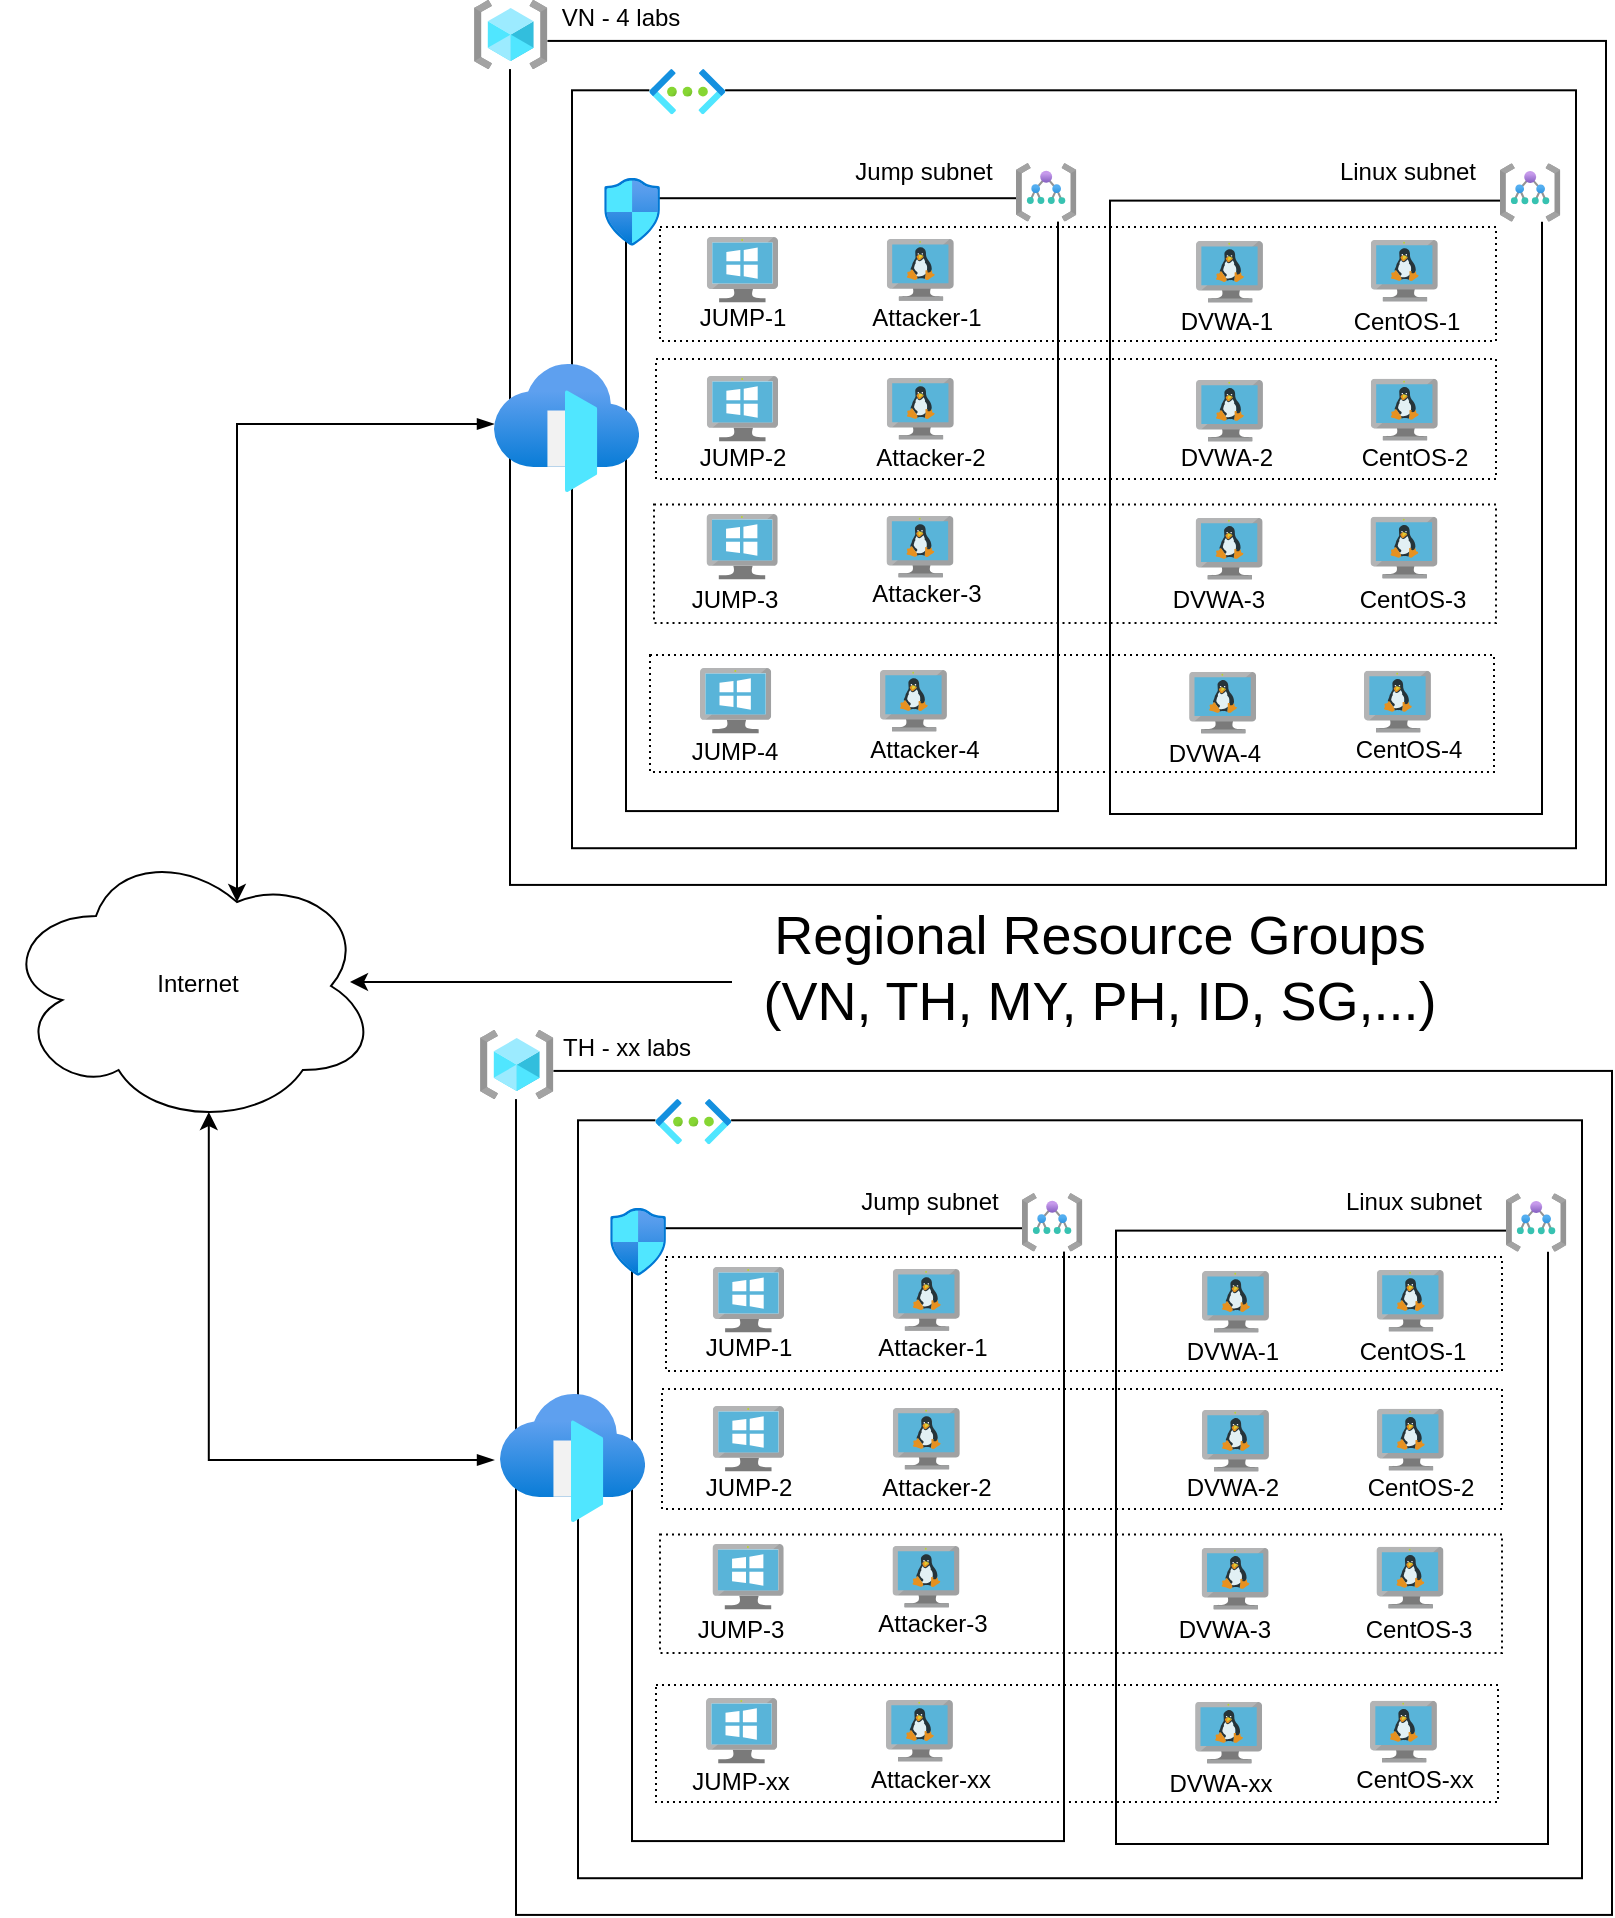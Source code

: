 <mxfile version="14.6.13" type="device"><diagram id="yqhQMRJ9cFrUa_P7cz6D" name="Page-1"><mxGraphModel dx="1350" dy="816" grid="0" gridSize="10" guides="1" tooltips="1" connect="1" arrows="1" fold="1" page="1" pageScale="1" pageWidth="850" pageHeight="1100" math="0" shadow="0"><root><mxCell id="0"/><mxCell id="1" parent="0"/><mxCell id="mgy1vtf8HPiof_QDgKG7-127" style="edgeStyle=orthogonalEdgeStyle;rounded=0;orthogonalLoop=1;jettySize=auto;html=1;" parent="1" source="mgy1vtf8HPiof_QDgKG7-111" edge="1"><mxGeometry relative="1" as="geometry"><mxPoint x="181" y="528" as="targetPoint"/><Array as="points"><mxPoint x="254" y="528"/><mxPoint x="254" y="528"/></Array></mxGeometry></mxCell><mxCell id="mgy1vtf8HPiof_QDgKG7-111" value="&lt;font style=&quot;font-size: 27px&quot;&gt;Regional Resource Groups (VN, TH, MY, PH, ID, SG,...)&lt;/font&gt;" style="text;html=1;strokeColor=none;fillColor=none;align=center;verticalAlign=middle;whiteSpace=wrap;rounded=0;" parent="1" vertex="1"><mxGeometry x="372" y="511" width="368" height="20" as="geometry"/></mxCell><mxCell id="mgy1vtf8HPiof_QDgKG7-112" value="" style="ellipse;shape=cloud;whiteSpace=wrap;html=1;" parent="1" vertex="1"><mxGeometry x="7" y="460" width="188" height="140" as="geometry"/></mxCell><mxCell id="mgy1vtf8HPiof_QDgKG7-113" value="Internet" style="text;html=1;strokeColor=none;fillColor=none;align=center;verticalAlign=middle;whiteSpace=wrap;rounded=0;" parent="1" vertex="1"><mxGeometry x="85" y="519" width="40" height="20" as="geometry"/></mxCell><mxCell id="mgy1vtf8HPiof_QDgKG7-125" style="edgeStyle=orthogonalEdgeStyle;rounded=0;orthogonalLoop=1;jettySize=auto;html=1;entryX=0.625;entryY=0.2;entryDx=0;entryDy=0;entryPerimeter=0;startArrow=blockThin;startFill=1;" parent="1" target="mgy1vtf8HPiof_QDgKG7-112" edge="1"><mxGeometry relative="1" as="geometry"><mxPoint x="253" y="249" as="sourcePoint"/><Array as="points"><mxPoint x="125" y="249"/></Array></mxGeometry></mxCell><mxCell id="mgy1vtf8HPiof_QDgKG7-126" style="edgeStyle=orthogonalEdgeStyle;rounded=0;orthogonalLoop=1;jettySize=auto;html=1;entryX=0.55;entryY=0.95;entryDx=0;entryDy=0;entryPerimeter=0;startArrow=blockThin;startFill=1;exitX=0.014;exitY=0.484;exitDx=0;exitDy=0;exitPerimeter=0;" parent="1" target="mgy1vtf8HPiof_QDgKG7-112" edge="1"><mxGeometry relative="1" as="geometry"><mxPoint x="253.016" y="766.976" as="sourcePoint"/><Array as="points"><mxPoint x="110" y="767"/></Array></mxGeometry></mxCell><mxCell id="OrmL0tu2kjpE8WH1pBMP-97" value="" style="group" parent="1" vertex="1" connectable="0"><mxGeometry x="246" y="552" width="566" height="442.46" as="geometry"/></mxCell><mxCell id="OrmL0tu2kjpE8WH1pBMP-98" value="" style="rounded=0;whiteSpace=wrap;html=1;" parent="OrmL0tu2kjpE8WH1pBMP-97" vertex="1"><mxGeometry x="18" y="20.46" width="548" height="422" as="geometry"/></mxCell><mxCell id="OrmL0tu2kjpE8WH1pBMP-99" value="linux-subnet" style="text;html=1;strokeColor=none;fillColor=none;align=center;verticalAlign=middle;whiteSpace=wrap;rounded=0;" parent="OrmL0tu2kjpE8WH1pBMP-97" vertex="1"><mxGeometry x="465" y="57.456" width="38" height="38.261" as="geometry"/></mxCell><mxCell id="OrmL0tu2kjpE8WH1pBMP-100" value="" style="aspect=fixed;html=1;points=[];align=center;image;fontSize=12;image=img/lib/azure2/general/Resource_Groups.svg;imageBackground=#ffffff;" parent="OrmL0tu2kjpE8WH1pBMP-97" vertex="1"><mxGeometry y="0.004" width="36.705" height="34.548" as="geometry"/></mxCell><mxCell id="OrmL0tu2kjpE8WH1pBMP-101" value="TH - xx labs" style="text;html=1;strokeColor=none;fillColor=none;align=center;verticalAlign=middle;whiteSpace=wrap;rounded=0;" parent="OrmL0tu2kjpE8WH1pBMP-97" vertex="1"><mxGeometry x="32" width="83" height="18.67" as="geometry"/></mxCell><mxCell id="OrmL0tu2kjpE8WH1pBMP-102" value="" style="rounded=0;whiteSpace=wrap;html=1;" parent="OrmL0tu2kjpE8WH1pBMP-97" vertex="1"><mxGeometry x="49" y="45.15" width="502" height="378.96" as="geometry"/></mxCell><mxCell id="OrmL0tu2kjpE8WH1pBMP-103" value="Linux subnet" style="text;html=1;strokeColor=none;fillColor=none;align=center;verticalAlign=middle;whiteSpace=wrap;rounded=0;" parent="OrmL0tu2kjpE8WH1pBMP-97" vertex="1"><mxGeometry x="423" y="75.47" width="88" height="20.25" as="geometry"/></mxCell><mxCell id="OrmL0tu2kjpE8WH1pBMP-104" value="" style="aspect=fixed;html=1;points=[];align=center;image;fontSize=12;image=img/lib/azure2/networking/Virtual_Networks.svg;imageBackground=#ffffff;" parent="OrmL0tu2kjpE8WH1pBMP-97" vertex="1"><mxGeometry x="87.71" y="34.547" width="37.87" height="22.609" as="geometry"/></mxCell><mxCell id="OrmL0tu2kjpE8WH1pBMP-105" value="" style="group" parent="OrmL0tu2kjpE8WH1pBMP-97" vertex="1" connectable="0"><mxGeometry x="318" y="81.63" width="225.17" height="325.37" as="geometry"/></mxCell><mxCell id="OrmL0tu2kjpE8WH1pBMP-106" value="" style="rounded=0;whiteSpace=wrap;html=1;" parent="OrmL0tu2kjpE8WH1pBMP-105" vertex="1"><mxGeometry y="18.682" width="216.0" height="306.688" as="geometry"/></mxCell><mxCell id="OrmL0tu2kjpE8WH1pBMP-107" value="" style="aspect=fixed;html=1;points=[];align=center;image;fontSize=12;image=img/lib/azure2/general/Management_Groups.svg;imageBackground=#ffffff;" parent="OrmL0tu2kjpE8WH1pBMP-105" vertex="1"><mxGeometry x="195.0" width="30.17" height="29.254" as="geometry"/></mxCell><mxCell id="OrmL0tu2kjpE8WH1pBMP-108" value="DVWA-3" style="text;html=1;strokeColor=none;fillColor=none;align=center;verticalAlign=middle;whiteSpace=wrap;rounded=0;" parent="OrmL0tu2kjpE8WH1pBMP-105" vertex="1"><mxGeometry x="27.15" y="199.787" width="55.0" height="36.28" as="geometry"/></mxCell><mxCell id="OrmL0tu2kjpE8WH1pBMP-109" value="CentOS-xx" style="text;html=1;strokeColor=none;fillColor=none;align=center;verticalAlign=middle;whiteSpace=wrap;rounded=0;" parent="OrmL0tu2kjpE8WH1pBMP-105" vertex="1"><mxGeometry x="116.77" y="275.253" width="65.31" height="36.28" as="geometry"/></mxCell><mxCell id="OrmL0tu2kjpE8WH1pBMP-110" value="DVWA-xx" style="text;html=1;strokeColor=none;fillColor=none;align=center;verticalAlign=middle;whiteSpace=wrap;rounded=0;" parent="OrmL0tu2kjpE8WH1pBMP-105" vertex="1"><mxGeometry x="25.38" y="276.852" width="55.0" height="36.28" as="geometry"/></mxCell><mxCell id="OrmL0tu2kjpE8WH1pBMP-111" value="CentOS-3" style="text;html=1;strokeColor=none;fillColor=none;align=center;verticalAlign=middle;whiteSpace=wrap;rounded=0;" parent="OrmL0tu2kjpE8WH1pBMP-105" vertex="1"><mxGeometry x="119.23" y="199.787" width="65.31" height="36.28" as="geometry"/></mxCell><mxCell id="OrmL0tu2kjpE8WH1pBMP-112" value="DVWA-1" style="text;html=1;strokeColor=none;fillColor=none;align=center;verticalAlign=middle;whiteSpace=wrap;rounded=0;" parent="OrmL0tu2kjpE8WH1pBMP-105" vertex="1"><mxGeometry x="31.3" y="61.51" width="55.0" height="36.28" as="geometry"/></mxCell><mxCell id="OrmL0tu2kjpE8WH1pBMP-113" value="CentOS-1" style="text;html=1;strokeColor=none;fillColor=none;align=center;verticalAlign=middle;whiteSpace=wrap;rounded=0;" parent="OrmL0tu2kjpE8WH1pBMP-105" vertex="1"><mxGeometry x="116.0" y="61.51" width="65.31" height="36.28" as="geometry"/></mxCell><mxCell id="OrmL0tu2kjpE8WH1pBMP-114" value="CentOS-2" style="text;html=1;strokeColor=none;fillColor=none;align=center;verticalAlign=middle;whiteSpace=wrap;rounded=0;" parent="OrmL0tu2kjpE8WH1pBMP-105" vertex="1"><mxGeometry x="120.0" y="129.351" width="65.31" height="36.28" as="geometry"/></mxCell><mxCell id="OrmL0tu2kjpE8WH1pBMP-115" value="DVWA-2" style="text;html=1;strokeColor=none;fillColor=none;align=center;verticalAlign=middle;whiteSpace=wrap;rounded=0;" parent="OrmL0tu2kjpE8WH1pBMP-105" vertex="1"><mxGeometry x="31.31" y="129.243" width="55.0" height="36.28" as="geometry"/></mxCell><mxCell id="OrmL0tu2kjpE8WH1pBMP-116" value="" style="aspect=fixed;html=1;points=[];align=center;image;fontSize=12;image=img/lib/mscae/VM_Linux.svg;dashed=1;dashPattern=1 2;fillColor=none;" parent="OrmL0tu2kjpE8WH1pBMP-105" vertex="1"><mxGeometry x="130.42" y="38.35" width="33.48" height="30.8" as="geometry"/></mxCell><mxCell id="OrmL0tu2kjpE8WH1pBMP-117" value="Jump subnet" style="text;html=1;strokeColor=none;fillColor=none;align=center;verticalAlign=middle;whiteSpace=wrap;rounded=0;" parent="OrmL0tu2kjpE8WH1pBMP-97" vertex="1"><mxGeometry x="181" y="75.38" width="88" height="20.25" as="geometry"/></mxCell><mxCell id="OrmL0tu2kjpE8WH1pBMP-118" value="" style="group" parent="OrmL0tu2kjpE8WH1pBMP-97" vertex="1" connectable="0"><mxGeometry x="76" y="81.54" width="446" height="324" as="geometry"/></mxCell><mxCell id="OrmL0tu2kjpE8WH1pBMP-119" value="" style="rounded=0;whiteSpace=wrap;html=1;dashed=1;dashPattern=1 2;fillColor=none;" parent="OrmL0tu2kjpE8WH1pBMP-118" vertex="1"><mxGeometry x="17" y="32" width="418" height="57" as="geometry"/></mxCell><mxCell id="OrmL0tu2kjpE8WH1pBMP-120" value="" style="rounded=0;whiteSpace=wrap;html=1;fillColor=none;" parent="OrmL0tu2kjpE8WH1pBMP-118" vertex="1"><mxGeometry y="17.57" width="216" height="306.43" as="geometry"/></mxCell><mxCell id="OrmL0tu2kjpE8WH1pBMP-121" value="" style="rounded=0;whiteSpace=wrap;html=1;dashed=1;dashPattern=1 2;fillColor=none;" parent="OrmL0tu2kjpE8WH1pBMP-118" vertex="1"><mxGeometry x="12" y="246" width="421" height="58.49" as="geometry"/></mxCell><mxCell id="OrmL0tu2kjpE8WH1pBMP-122" value="" style="rounded=0;whiteSpace=wrap;html=1;dashed=1;dashPattern=1 2;fillColor=none;" parent="OrmL0tu2kjpE8WH1pBMP-118" vertex="1"><mxGeometry x="14" y="170.74" width="421" height="59.26" as="geometry"/></mxCell><mxCell id="OrmL0tu2kjpE8WH1pBMP-123" value="" style="rounded=0;whiteSpace=wrap;html=1;dashed=1;dashPattern=1 2;fillColor=none;" parent="OrmL0tu2kjpE8WH1pBMP-118" vertex="1"><mxGeometry x="15" y="98" width="420" height="60" as="geometry"/></mxCell><mxCell id="OrmL0tu2kjpE8WH1pBMP-124" value="" style="aspect=fixed;html=1;points=[];align=center;image;fontSize=12;image=img/lib/azure2/general/Management_Groups.svg;imageBackground=#ffffff;" parent="OrmL0tu2kjpE8WH1pBMP-118" vertex="1"><mxGeometry x="195" width="30.17" height="29.254" as="geometry"/></mxCell><mxCell id="OrmL0tu2kjpE8WH1pBMP-125" value="JUMP-1" style="text;html=1;strokeColor=none;fillColor=none;align=center;verticalAlign=middle;whiteSpace=wrap;rounded=0;" parent="OrmL0tu2kjpE8WH1pBMP-118" vertex="1"><mxGeometry x="31.3" y="60.67" width="55" height="34.12" as="geometry"/></mxCell><mxCell id="OrmL0tu2kjpE8WH1pBMP-126" value="Attacker-2" style="text;html=1;strokeColor=none;fillColor=none;align=center;verticalAlign=middle;whiteSpace=wrap;rounded=0;" parent="OrmL0tu2kjpE8WH1pBMP-118" vertex="1"><mxGeometry x="120" y="130.65" width="65.31" height="34.12" as="geometry"/></mxCell><mxCell id="OrmL0tu2kjpE8WH1pBMP-127" value="JUMP-2" style="text;html=1;strokeColor=none;fillColor=none;align=center;verticalAlign=middle;whiteSpace=wrap;rounded=0;" parent="OrmL0tu2kjpE8WH1pBMP-118" vertex="1"><mxGeometry x="31.31" y="130.46" width="55" height="34.12" as="geometry"/></mxCell><mxCell id="OrmL0tu2kjpE8WH1pBMP-128" value="JUMP-3" style="text;html=1;strokeColor=none;fillColor=none;align=center;verticalAlign=middle;whiteSpace=wrap;rounded=0;" parent="OrmL0tu2kjpE8WH1pBMP-118" vertex="1"><mxGeometry x="27.15" y="201.06" width="55" height="34.12" as="geometry"/></mxCell><mxCell id="OrmL0tu2kjpE8WH1pBMP-129" value="Attacker-xx" style="text;html=1;strokeColor=none;fillColor=none;align=center;verticalAlign=middle;whiteSpace=wrap;rounded=0;" parent="OrmL0tu2kjpE8WH1pBMP-118" vertex="1"><mxGeometry x="116.77" y="276.39" width="65.31" height="34.12" as="geometry"/></mxCell><mxCell id="OrmL0tu2kjpE8WH1pBMP-130" value="JUMP-xx" style="text;html=1;strokeColor=none;fillColor=none;align=center;verticalAlign=middle;whiteSpace=wrap;rounded=0;" parent="OrmL0tu2kjpE8WH1pBMP-118" vertex="1"><mxGeometry x="27.15" y="277.37" width="55" height="34.12" as="geometry"/></mxCell><mxCell id="OrmL0tu2kjpE8WH1pBMP-131" value="Attacker-1" style="text;html=1;strokeColor=none;fillColor=none;align=center;verticalAlign=middle;whiteSpace=wrap;rounded=0;" parent="OrmL0tu2kjpE8WH1pBMP-118" vertex="1"><mxGeometry x="117.77" y="60.67" width="65.31" height="34.12" as="geometry"/></mxCell><mxCell id="OrmL0tu2kjpE8WH1pBMP-132" value="Attacker-3" style="text;html=1;strokeColor=none;fillColor=none;align=center;verticalAlign=middle;whiteSpace=wrap;rounded=0;" parent="OrmL0tu2kjpE8WH1pBMP-118" vertex="1"><mxGeometry x="118.35" y="198.46" width="65.31" height="34.12" as="geometry"/></mxCell><mxCell id="OrmL0tu2kjpE8WH1pBMP-133" value="" style="aspect=fixed;html=1;points=[];align=center;image;fontSize=12;image=img/lib/azure2/networking/Network_Security_Groups.svg;" parent="OrmL0tu2kjpE8WH1pBMP-118" vertex="1"><mxGeometry x="-10.93" y="7.464" width="27.931" height="33.913" as="geometry"/></mxCell><mxCell id="OrmL0tu2kjpE8WH1pBMP-134" value="" style="aspect=fixed;html=1;points=[];align=center;image;fontSize=12;image=img/lib/mscae/VirtualMachineWindows.svg;dashed=1;dashPattern=1 2;fillColor=none;" parent="OrmL0tu2kjpE8WH1pBMP-118" vertex="1"><mxGeometry x="40.43" y="37.02" width="35.6" height="32.75" as="geometry"/></mxCell><mxCell id="OrmL0tu2kjpE8WH1pBMP-135" value="" style="aspect=fixed;html=1;points=[];align=center;image;fontSize=12;image=img/lib/mscae/VM_Linux.svg;dashed=1;dashPattern=1 2;fillColor=none;" parent="OrmL0tu2kjpE8WH1pBMP-118" vertex="1"><mxGeometry x="130.42" y="38" width="33.48" height="30.8" as="geometry"/></mxCell><mxCell id="OrmL0tu2kjpE8WH1pBMP-136" value="" style="aspect=fixed;html=1;points=[];align=center;image;fontSize=12;image=img/lib/mscae/VM_Linux.svg;dashed=1;dashPattern=1 2;fillColor=none;" parent="OrmL0tu2kjpE8WH1pBMP-118" vertex="1"><mxGeometry x="285" y="38.97" width="33.48" height="30.8" as="geometry"/></mxCell><mxCell id="OrmL0tu2kjpE8WH1pBMP-137" value="" style="aspect=fixed;html=1;points=[];align=center;image;fontSize=12;image=img/lib/mscae/VM_Linux.svg;dashed=1;dashPattern=1 2;fillColor=none;" parent="OrmL0tu2kjpE8WH1pBMP-118" vertex="1"><mxGeometry x="372.42" y="107.88" width="33.48" height="30.8" as="geometry"/></mxCell><mxCell id="OrmL0tu2kjpE8WH1pBMP-138" value="" style="aspect=fixed;html=1;points=[];align=center;image;fontSize=12;image=img/lib/mscae/VirtualMachineWindows.svg;dashed=1;dashPattern=1 2;fillColor=none;" parent="OrmL0tu2kjpE8WH1pBMP-118" vertex="1"><mxGeometry x="40.43" y="106.46" width="35.6" height="32.75" as="geometry"/></mxCell><mxCell id="OrmL0tu2kjpE8WH1pBMP-139" value="" style="aspect=fixed;html=1;points=[];align=center;image;fontSize=12;image=img/lib/mscae/VM_Linux.svg;dashed=1;dashPattern=1 2;fillColor=none;" parent="OrmL0tu2kjpE8WH1pBMP-118" vertex="1"><mxGeometry x="130.42" y="107.44" width="33.48" height="30.8" as="geometry"/></mxCell><mxCell id="OrmL0tu2kjpE8WH1pBMP-140" value="" style="aspect=fixed;html=1;points=[];align=center;image;fontSize=12;image=img/lib/mscae/VM_Linux.svg;dashed=1;dashPattern=1 2;fillColor=none;" parent="OrmL0tu2kjpE8WH1pBMP-118" vertex="1"><mxGeometry x="285" y="108.41" width="33.48" height="30.8" as="geometry"/></mxCell><mxCell id="OrmL0tu2kjpE8WH1pBMP-141" value="" style="aspect=fixed;html=1;points=[];align=center;image;fontSize=12;image=img/lib/mscae/VM_Linux.svg;dashed=1;dashPattern=1 2;fillColor=none;" parent="OrmL0tu2kjpE8WH1pBMP-118" vertex="1"><mxGeometry x="372.26" y="176.88" width="33.48" height="30.8" as="geometry"/></mxCell><mxCell id="OrmL0tu2kjpE8WH1pBMP-142" value="" style="aspect=fixed;html=1;points=[];align=center;image;fontSize=12;image=img/lib/mscae/VirtualMachineWindows.svg;dashed=1;dashPattern=1 2;fillColor=none;" parent="OrmL0tu2kjpE8WH1pBMP-118" vertex="1"><mxGeometry x="40.27" y="175.46" width="35.6" height="32.75" as="geometry"/></mxCell><mxCell id="OrmL0tu2kjpE8WH1pBMP-143" value="" style="aspect=fixed;html=1;points=[];align=center;image;fontSize=12;image=img/lib/mscae/VM_Linux.svg;dashed=1;dashPattern=1 2;fillColor=none;" parent="OrmL0tu2kjpE8WH1pBMP-118" vertex="1"><mxGeometry x="130.26" y="176.44" width="33.48" height="30.8" as="geometry"/></mxCell><mxCell id="OrmL0tu2kjpE8WH1pBMP-144" value="" style="aspect=fixed;html=1;points=[];align=center;image;fontSize=12;image=img/lib/mscae/VM_Linux.svg;dashed=1;dashPattern=1 2;fillColor=none;" parent="OrmL0tu2kjpE8WH1pBMP-118" vertex="1"><mxGeometry x="284.84" y="177.41" width="33.48" height="30.8" as="geometry"/></mxCell><mxCell id="OrmL0tu2kjpE8WH1pBMP-145" value="" style="aspect=fixed;html=1;points=[];align=center;image;fontSize=12;image=img/lib/mscae/VM_Linux.svg;dashed=1;dashPattern=1 2;fillColor=none;" parent="OrmL0tu2kjpE8WH1pBMP-118" vertex="1"><mxGeometry x="368.99" y="253.88" width="33.48" height="30.8" as="geometry"/></mxCell><mxCell id="OrmL0tu2kjpE8WH1pBMP-146" value="" style="aspect=fixed;html=1;points=[];align=center;image;fontSize=12;image=img/lib/mscae/VirtualMachineWindows.svg;dashed=1;dashPattern=1 2;fillColor=none;" parent="OrmL0tu2kjpE8WH1pBMP-118" vertex="1"><mxGeometry x="37" y="252.46" width="35.6" height="32.75" as="geometry"/></mxCell><mxCell id="OrmL0tu2kjpE8WH1pBMP-147" value="" style="aspect=fixed;html=1;points=[];align=center;image;fontSize=12;image=img/lib/mscae/VM_Linux.svg;dashed=1;dashPattern=1 2;fillColor=none;" parent="OrmL0tu2kjpE8WH1pBMP-118" vertex="1"><mxGeometry x="126.99" y="253.44" width="33.48" height="30.8" as="geometry"/></mxCell><mxCell id="OrmL0tu2kjpE8WH1pBMP-148" value="" style="aspect=fixed;html=1;points=[];align=center;image;fontSize=12;image=img/lib/mscae/VM_Linux.svg;dashed=1;dashPattern=1 2;fillColor=none;" parent="OrmL0tu2kjpE8WH1pBMP-118" vertex="1"><mxGeometry x="281.57" y="254.41" width="33.48" height="30.8" as="geometry"/></mxCell><mxCell id="OrmL0tu2kjpE8WH1pBMP-149" value="" style="aspect=fixed;html=1;points=[];align=center;image;fontSize=12;image=img/lib/azure2/networking/Front_Doors.svg;" parent="OrmL0tu2kjpE8WH1pBMP-97" vertex="1"><mxGeometry x="10" y="182" width="72.54" height="64" as="geometry"/></mxCell><mxCell id="M-7-UzFnxvk76sf7mVmk-1" value="" style="group" vertex="1" connectable="0" parent="1"><mxGeometry x="243" y="37" width="566" height="442.46" as="geometry"/></mxCell><mxCell id="M-7-UzFnxvk76sf7mVmk-2" value="" style="rounded=0;whiteSpace=wrap;html=1;" vertex="1" parent="M-7-UzFnxvk76sf7mVmk-1"><mxGeometry x="18" y="20.46" width="548" height="422" as="geometry"/></mxCell><mxCell id="M-7-UzFnxvk76sf7mVmk-3" value="linux-subnet" style="text;html=1;strokeColor=none;fillColor=none;align=center;verticalAlign=middle;whiteSpace=wrap;rounded=0;" vertex="1" parent="M-7-UzFnxvk76sf7mVmk-1"><mxGeometry x="465" y="57.456" width="38" height="38.261" as="geometry"/></mxCell><mxCell id="M-7-UzFnxvk76sf7mVmk-4" value="" style="aspect=fixed;html=1;points=[];align=center;image;fontSize=12;image=img/lib/azure2/general/Resource_Groups.svg;imageBackground=#ffffff;" vertex="1" parent="M-7-UzFnxvk76sf7mVmk-1"><mxGeometry y="0.004" width="36.705" height="34.548" as="geometry"/></mxCell><mxCell id="M-7-UzFnxvk76sf7mVmk-5" value="VN - 4 labs" style="text;html=1;strokeColor=none;fillColor=none;align=center;verticalAlign=middle;whiteSpace=wrap;rounded=0;" vertex="1" parent="M-7-UzFnxvk76sf7mVmk-1"><mxGeometry x="32" width="83" height="18.67" as="geometry"/></mxCell><mxCell id="M-7-UzFnxvk76sf7mVmk-6" value="" style="rounded=0;whiteSpace=wrap;html=1;" vertex="1" parent="M-7-UzFnxvk76sf7mVmk-1"><mxGeometry x="49" y="45.15" width="502" height="378.96" as="geometry"/></mxCell><mxCell id="M-7-UzFnxvk76sf7mVmk-7" value="Linux subnet" style="text;html=1;strokeColor=none;fillColor=none;align=center;verticalAlign=middle;whiteSpace=wrap;rounded=0;" vertex="1" parent="M-7-UzFnxvk76sf7mVmk-1"><mxGeometry x="423" y="75.47" width="88" height="20.25" as="geometry"/></mxCell><mxCell id="M-7-UzFnxvk76sf7mVmk-8" value="" style="aspect=fixed;html=1;points=[];align=center;image;fontSize=12;image=img/lib/azure2/networking/Virtual_Networks.svg;imageBackground=#ffffff;" vertex="1" parent="M-7-UzFnxvk76sf7mVmk-1"><mxGeometry x="87.71" y="34.547" width="37.87" height="22.609" as="geometry"/></mxCell><mxCell id="M-7-UzFnxvk76sf7mVmk-9" value="" style="group" vertex="1" connectable="0" parent="M-7-UzFnxvk76sf7mVmk-1"><mxGeometry x="318" y="81.63" width="225.17" height="325.37" as="geometry"/></mxCell><mxCell id="M-7-UzFnxvk76sf7mVmk-10" value="" style="rounded=0;whiteSpace=wrap;html=1;" vertex="1" parent="M-7-UzFnxvk76sf7mVmk-9"><mxGeometry y="18.682" width="216.0" height="306.688" as="geometry"/></mxCell><mxCell id="M-7-UzFnxvk76sf7mVmk-11" value="" style="aspect=fixed;html=1;points=[];align=center;image;fontSize=12;image=img/lib/azure2/general/Management_Groups.svg;imageBackground=#ffffff;" vertex="1" parent="M-7-UzFnxvk76sf7mVmk-9"><mxGeometry x="195.0" width="30.17" height="29.254" as="geometry"/></mxCell><mxCell id="M-7-UzFnxvk76sf7mVmk-12" value="DVWA-3" style="text;html=1;strokeColor=none;fillColor=none;align=center;verticalAlign=middle;whiteSpace=wrap;rounded=0;" vertex="1" parent="M-7-UzFnxvk76sf7mVmk-9"><mxGeometry x="27.15" y="199.787" width="55.0" height="36.28" as="geometry"/></mxCell><mxCell id="M-7-UzFnxvk76sf7mVmk-13" value="CentOS-4" style="text;html=1;strokeColor=none;fillColor=none;align=center;verticalAlign=middle;whiteSpace=wrap;rounded=0;" vertex="1" parent="M-7-UzFnxvk76sf7mVmk-9"><mxGeometry x="116.77" y="275.253" width="65.31" height="36.28" as="geometry"/></mxCell><mxCell id="M-7-UzFnxvk76sf7mVmk-14" value="DVWA-4" style="text;html=1;strokeColor=none;fillColor=none;align=center;verticalAlign=middle;whiteSpace=wrap;rounded=0;" vertex="1" parent="M-7-UzFnxvk76sf7mVmk-9"><mxGeometry x="25.38" y="276.852" width="55.0" height="36.28" as="geometry"/></mxCell><mxCell id="M-7-UzFnxvk76sf7mVmk-15" value="CentOS-3" style="text;html=1;strokeColor=none;fillColor=none;align=center;verticalAlign=middle;whiteSpace=wrap;rounded=0;" vertex="1" parent="M-7-UzFnxvk76sf7mVmk-9"><mxGeometry x="119.23" y="199.787" width="65.31" height="36.28" as="geometry"/></mxCell><mxCell id="M-7-UzFnxvk76sf7mVmk-16" value="DVWA-1" style="text;html=1;strokeColor=none;fillColor=none;align=center;verticalAlign=middle;whiteSpace=wrap;rounded=0;" vertex="1" parent="M-7-UzFnxvk76sf7mVmk-9"><mxGeometry x="31.3" y="61.51" width="55.0" height="36.28" as="geometry"/></mxCell><mxCell id="M-7-UzFnxvk76sf7mVmk-17" value="CentOS-1" style="text;html=1;strokeColor=none;fillColor=none;align=center;verticalAlign=middle;whiteSpace=wrap;rounded=0;" vertex="1" parent="M-7-UzFnxvk76sf7mVmk-9"><mxGeometry x="116.0" y="61.51" width="65.31" height="36.28" as="geometry"/></mxCell><mxCell id="M-7-UzFnxvk76sf7mVmk-18" value="CentOS-2" style="text;html=1;strokeColor=none;fillColor=none;align=center;verticalAlign=middle;whiteSpace=wrap;rounded=0;" vertex="1" parent="M-7-UzFnxvk76sf7mVmk-9"><mxGeometry x="120.0" y="129.351" width="65.31" height="36.28" as="geometry"/></mxCell><mxCell id="M-7-UzFnxvk76sf7mVmk-19" value="DVWA-2" style="text;html=1;strokeColor=none;fillColor=none;align=center;verticalAlign=middle;whiteSpace=wrap;rounded=0;" vertex="1" parent="M-7-UzFnxvk76sf7mVmk-9"><mxGeometry x="31.31" y="129.243" width="55.0" height="36.28" as="geometry"/></mxCell><mxCell id="M-7-UzFnxvk76sf7mVmk-20" value="" style="aspect=fixed;html=1;points=[];align=center;image;fontSize=12;image=img/lib/mscae/VM_Linux.svg;dashed=1;dashPattern=1 2;fillColor=none;" vertex="1" parent="M-7-UzFnxvk76sf7mVmk-9"><mxGeometry x="130.42" y="38.35" width="33.48" height="30.8" as="geometry"/></mxCell><mxCell id="M-7-UzFnxvk76sf7mVmk-21" value="Jump subnet" style="text;html=1;strokeColor=none;fillColor=none;align=center;verticalAlign=middle;whiteSpace=wrap;rounded=0;" vertex="1" parent="M-7-UzFnxvk76sf7mVmk-1"><mxGeometry x="181" y="75.38" width="88" height="20.25" as="geometry"/></mxCell><mxCell id="M-7-UzFnxvk76sf7mVmk-22" value="" style="group" vertex="1" connectable="0" parent="M-7-UzFnxvk76sf7mVmk-1"><mxGeometry x="76" y="81.54" width="446" height="324" as="geometry"/></mxCell><mxCell id="M-7-UzFnxvk76sf7mVmk-23" value="" style="rounded=0;whiteSpace=wrap;html=1;dashed=1;dashPattern=1 2;fillColor=none;" vertex="1" parent="M-7-UzFnxvk76sf7mVmk-22"><mxGeometry x="17" y="32" width="418" height="57" as="geometry"/></mxCell><mxCell id="M-7-UzFnxvk76sf7mVmk-24" value="" style="rounded=0;whiteSpace=wrap;html=1;fillColor=none;" vertex="1" parent="M-7-UzFnxvk76sf7mVmk-22"><mxGeometry y="17.57" width="216" height="306.43" as="geometry"/></mxCell><mxCell id="M-7-UzFnxvk76sf7mVmk-25" value="" style="rounded=0;whiteSpace=wrap;html=1;dashed=1;dashPattern=1 2;fillColor=none;" vertex="1" parent="M-7-UzFnxvk76sf7mVmk-22"><mxGeometry x="12" y="246" width="422" height="58.49" as="geometry"/></mxCell><mxCell id="M-7-UzFnxvk76sf7mVmk-26" value="" style="rounded=0;whiteSpace=wrap;html=1;dashed=1;dashPattern=1 2;fillColor=none;" vertex="1" parent="M-7-UzFnxvk76sf7mVmk-22"><mxGeometry x="14" y="170.74" width="421" height="59.26" as="geometry"/></mxCell><mxCell id="M-7-UzFnxvk76sf7mVmk-27" value="" style="rounded=0;whiteSpace=wrap;html=1;dashed=1;dashPattern=1 2;fillColor=none;" vertex="1" parent="M-7-UzFnxvk76sf7mVmk-22"><mxGeometry x="15" y="98" width="420" height="60" as="geometry"/></mxCell><mxCell id="M-7-UzFnxvk76sf7mVmk-28" value="" style="aspect=fixed;html=1;points=[];align=center;image;fontSize=12;image=img/lib/azure2/general/Management_Groups.svg;imageBackground=#ffffff;" vertex="1" parent="M-7-UzFnxvk76sf7mVmk-22"><mxGeometry x="195" width="30.17" height="29.254" as="geometry"/></mxCell><mxCell id="M-7-UzFnxvk76sf7mVmk-29" value="JUMP-1" style="text;html=1;strokeColor=none;fillColor=none;align=center;verticalAlign=middle;whiteSpace=wrap;rounded=0;" vertex="1" parent="M-7-UzFnxvk76sf7mVmk-22"><mxGeometry x="31.3" y="60.67" width="55" height="34.12" as="geometry"/></mxCell><mxCell id="M-7-UzFnxvk76sf7mVmk-30" value="Attacker-2" style="text;html=1;strokeColor=none;fillColor=none;align=center;verticalAlign=middle;whiteSpace=wrap;rounded=0;" vertex="1" parent="M-7-UzFnxvk76sf7mVmk-22"><mxGeometry x="120" y="130.65" width="65.31" height="34.12" as="geometry"/></mxCell><mxCell id="M-7-UzFnxvk76sf7mVmk-31" value="JUMP-2" style="text;html=1;strokeColor=none;fillColor=none;align=center;verticalAlign=middle;whiteSpace=wrap;rounded=0;" vertex="1" parent="M-7-UzFnxvk76sf7mVmk-22"><mxGeometry x="31.31" y="130.46" width="55" height="34.12" as="geometry"/></mxCell><mxCell id="M-7-UzFnxvk76sf7mVmk-32" value="JUMP-3" style="text;html=1;strokeColor=none;fillColor=none;align=center;verticalAlign=middle;whiteSpace=wrap;rounded=0;" vertex="1" parent="M-7-UzFnxvk76sf7mVmk-22"><mxGeometry x="27.15" y="201.06" width="55" height="34.12" as="geometry"/></mxCell><mxCell id="M-7-UzFnxvk76sf7mVmk-33" value="Attacker-4" style="text;html=1;strokeColor=none;fillColor=none;align=center;verticalAlign=middle;whiteSpace=wrap;rounded=0;" vertex="1" parent="M-7-UzFnxvk76sf7mVmk-22"><mxGeometry x="116.77" y="276.39" width="65.31" height="34.12" as="geometry"/></mxCell><mxCell id="M-7-UzFnxvk76sf7mVmk-34" value="JUMP-4" style="text;html=1;strokeColor=none;fillColor=none;align=center;verticalAlign=middle;whiteSpace=wrap;rounded=0;" vertex="1" parent="M-7-UzFnxvk76sf7mVmk-22"><mxGeometry x="27.15" y="277.37" width="55" height="34.12" as="geometry"/></mxCell><mxCell id="M-7-UzFnxvk76sf7mVmk-35" value="Attacker-1" style="text;html=1;strokeColor=none;fillColor=none;align=center;verticalAlign=middle;whiteSpace=wrap;rounded=0;" vertex="1" parent="M-7-UzFnxvk76sf7mVmk-22"><mxGeometry x="117.77" y="60.67" width="65.31" height="34.12" as="geometry"/></mxCell><mxCell id="M-7-UzFnxvk76sf7mVmk-36" value="Attacker-3" style="text;html=1;strokeColor=none;fillColor=none;align=center;verticalAlign=middle;whiteSpace=wrap;rounded=0;" vertex="1" parent="M-7-UzFnxvk76sf7mVmk-22"><mxGeometry x="118.35" y="198.46" width="65.31" height="34.12" as="geometry"/></mxCell><mxCell id="M-7-UzFnxvk76sf7mVmk-37" value="" style="aspect=fixed;html=1;points=[];align=center;image;fontSize=12;image=img/lib/azure2/networking/Network_Security_Groups.svg;" vertex="1" parent="M-7-UzFnxvk76sf7mVmk-22"><mxGeometry x="-10.93" y="7.464" width="27.931" height="33.913" as="geometry"/></mxCell><mxCell id="M-7-UzFnxvk76sf7mVmk-38" value="" style="aspect=fixed;html=1;points=[];align=center;image;fontSize=12;image=img/lib/mscae/VirtualMachineWindows.svg;dashed=1;dashPattern=1 2;fillColor=none;" vertex="1" parent="M-7-UzFnxvk76sf7mVmk-22"><mxGeometry x="40.43" y="37.02" width="35.6" height="32.75" as="geometry"/></mxCell><mxCell id="M-7-UzFnxvk76sf7mVmk-39" value="" style="aspect=fixed;html=1;points=[];align=center;image;fontSize=12;image=img/lib/mscae/VM_Linux.svg;dashed=1;dashPattern=1 2;fillColor=none;" vertex="1" parent="M-7-UzFnxvk76sf7mVmk-22"><mxGeometry x="130.42" y="38" width="33.48" height="30.8" as="geometry"/></mxCell><mxCell id="M-7-UzFnxvk76sf7mVmk-40" value="" style="aspect=fixed;html=1;points=[];align=center;image;fontSize=12;image=img/lib/mscae/VM_Linux.svg;dashed=1;dashPattern=1 2;fillColor=none;" vertex="1" parent="M-7-UzFnxvk76sf7mVmk-22"><mxGeometry x="285" y="38.97" width="33.48" height="30.8" as="geometry"/></mxCell><mxCell id="M-7-UzFnxvk76sf7mVmk-41" value="" style="aspect=fixed;html=1;points=[];align=center;image;fontSize=12;image=img/lib/mscae/VM_Linux.svg;dashed=1;dashPattern=1 2;fillColor=none;" vertex="1" parent="M-7-UzFnxvk76sf7mVmk-22"><mxGeometry x="372.42" y="107.88" width="33.48" height="30.8" as="geometry"/></mxCell><mxCell id="M-7-UzFnxvk76sf7mVmk-42" value="" style="aspect=fixed;html=1;points=[];align=center;image;fontSize=12;image=img/lib/mscae/VirtualMachineWindows.svg;dashed=1;dashPattern=1 2;fillColor=none;" vertex="1" parent="M-7-UzFnxvk76sf7mVmk-22"><mxGeometry x="40.43" y="106.46" width="35.6" height="32.75" as="geometry"/></mxCell><mxCell id="M-7-UzFnxvk76sf7mVmk-43" value="" style="aspect=fixed;html=1;points=[];align=center;image;fontSize=12;image=img/lib/mscae/VM_Linux.svg;dashed=1;dashPattern=1 2;fillColor=none;" vertex="1" parent="M-7-UzFnxvk76sf7mVmk-22"><mxGeometry x="130.42" y="107.44" width="33.48" height="30.8" as="geometry"/></mxCell><mxCell id="M-7-UzFnxvk76sf7mVmk-44" value="" style="aspect=fixed;html=1;points=[];align=center;image;fontSize=12;image=img/lib/mscae/VM_Linux.svg;dashed=1;dashPattern=1 2;fillColor=none;" vertex="1" parent="M-7-UzFnxvk76sf7mVmk-22"><mxGeometry x="285" y="108.41" width="33.48" height="30.8" as="geometry"/></mxCell><mxCell id="M-7-UzFnxvk76sf7mVmk-45" value="" style="aspect=fixed;html=1;points=[];align=center;image;fontSize=12;image=img/lib/mscae/VM_Linux.svg;dashed=1;dashPattern=1 2;fillColor=none;" vertex="1" parent="M-7-UzFnxvk76sf7mVmk-22"><mxGeometry x="372.26" y="176.88" width="33.48" height="30.8" as="geometry"/></mxCell><mxCell id="M-7-UzFnxvk76sf7mVmk-46" value="" style="aspect=fixed;html=1;points=[];align=center;image;fontSize=12;image=img/lib/mscae/VirtualMachineWindows.svg;dashed=1;dashPattern=1 2;fillColor=none;" vertex="1" parent="M-7-UzFnxvk76sf7mVmk-22"><mxGeometry x="40.27" y="175.46" width="35.6" height="32.75" as="geometry"/></mxCell><mxCell id="M-7-UzFnxvk76sf7mVmk-47" value="" style="aspect=fixed;html=1;points=[];align=center;image;fontSize=12;image=img/lib/mscae/VM_Linux.svg;dashed=1;dashPattern=1 2;fillColor=none;" vertex="1" parent="M-7-UzFnxvk76sf7mVmk-22"><mxGeometry x="130.26" y="176.44" width="33.48" height="30.8" as="geometry"/></mxCell><mxCell id="M-7-UzFnxvk76sf7mVmk-48" value="" style="aspect=fixed;html=1;points=[];align=center;image;fontSize=12;image=img/lib/mscae/VM_Linux.svg;dashed=1;dashPattern=1 2;fillColor=none;" vertex="1" parent="M-7-UzFnxvk76sf7mVmk-22"><mxGeometry x="284.84" y="177.41" width="33.48" height="30.8" as="geometry"/></mxCell><mxCell id="M-7-UzFnxvk76sf7mVmk-49" value="" style="aspect=fixed;html=1;points=[];align=center;image;fontSize=12;image=img/lib/mscae/VM_Linux.svg;dashed=1;dashPattern=1 2;fillColor=none;" vertex="1" parent="M-7-UzFnxvk76sf7mVmk-22"><mxGeometry x="368.99" y="253.88" width="33.48" height="30.8" as="geometry"/></mxCell><mxCell id="M-7-UzFnxvk76sf7mVmk-50" value="" style="aspect=fixed;html=1;points=[];align=center;image;fontSize=12;image=img/lib/mscae/VirtualMachineWindows.svg;dashed=1;dashPattern=1 2;fillColor=none;" vertex="1" parent="M-7-UzFnxvk76sf7mVmk-22"><mxGeometry x="37" y="252.46" width="35.6" height="32.75" as="geometry"/></mxCell><mxCell id="M-7-UzFnxvk76sf7mVmk-51" value="" style="aspect=fixed;html=1;points=[];align=center;image;fontSize=12;image=img/lib/mscae/VM_Linux.svg;dashed=1;dashPattern=1 2;fillColor=none;" vertex="1" parent="M-7-UzFnxvk76sf7mVmk-22"><mxGeometry x="126.99" y="253.44" width="33.48" height="30.8" as="geometry"/></mxCell><mxCell id="M-7-UzFnxvk76sf7mVmk-52" value="" style="aspect=fixed;html=1;points=[];align=center;image;fontSize=12;image=img/lib/mscae/VM_Linux.svg;dashed=1;dashPattern=1 2;fillColor=none;" vertex="1" parent="M-7-UzFnxvk76sf7mVmk-22"><mxGeometry x="281.57" y="254.41" width="33.48" height="30.8" as="geometry"/></mxCell><mxCell id="M-7-UzFnxvk76sf7mVmk-53" value="" style="aspect=fixed;html=1;points=[];align=center;image;fontSize=12;image=img/lib/azure2/networking/Front_Doors.svg;" vertex="1" parent="M-7-UzFnxvk76sf7mVmk-1"><mxGeometry x="10" y="182" width="72.54" height="64" as="geometry"/></mxCell></root></mxGraphModel></diagram></mxfile>